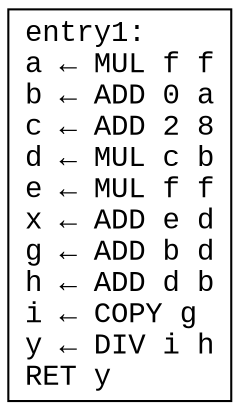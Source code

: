 digraph CFG {
    node [shape=record, fontname="Courier New"]
    entry1 [label="{entry1:\la ← MUL f f\lb ← ADD 0 a\lc ← ADD 2 8\ld ← MUL c b\le ← MUL f f\lx ← ADD e d\lg ← ADD b d\lh ← ADD d b\li ← COPY g\ly ← DIV i h\lRET y\l}"]
}